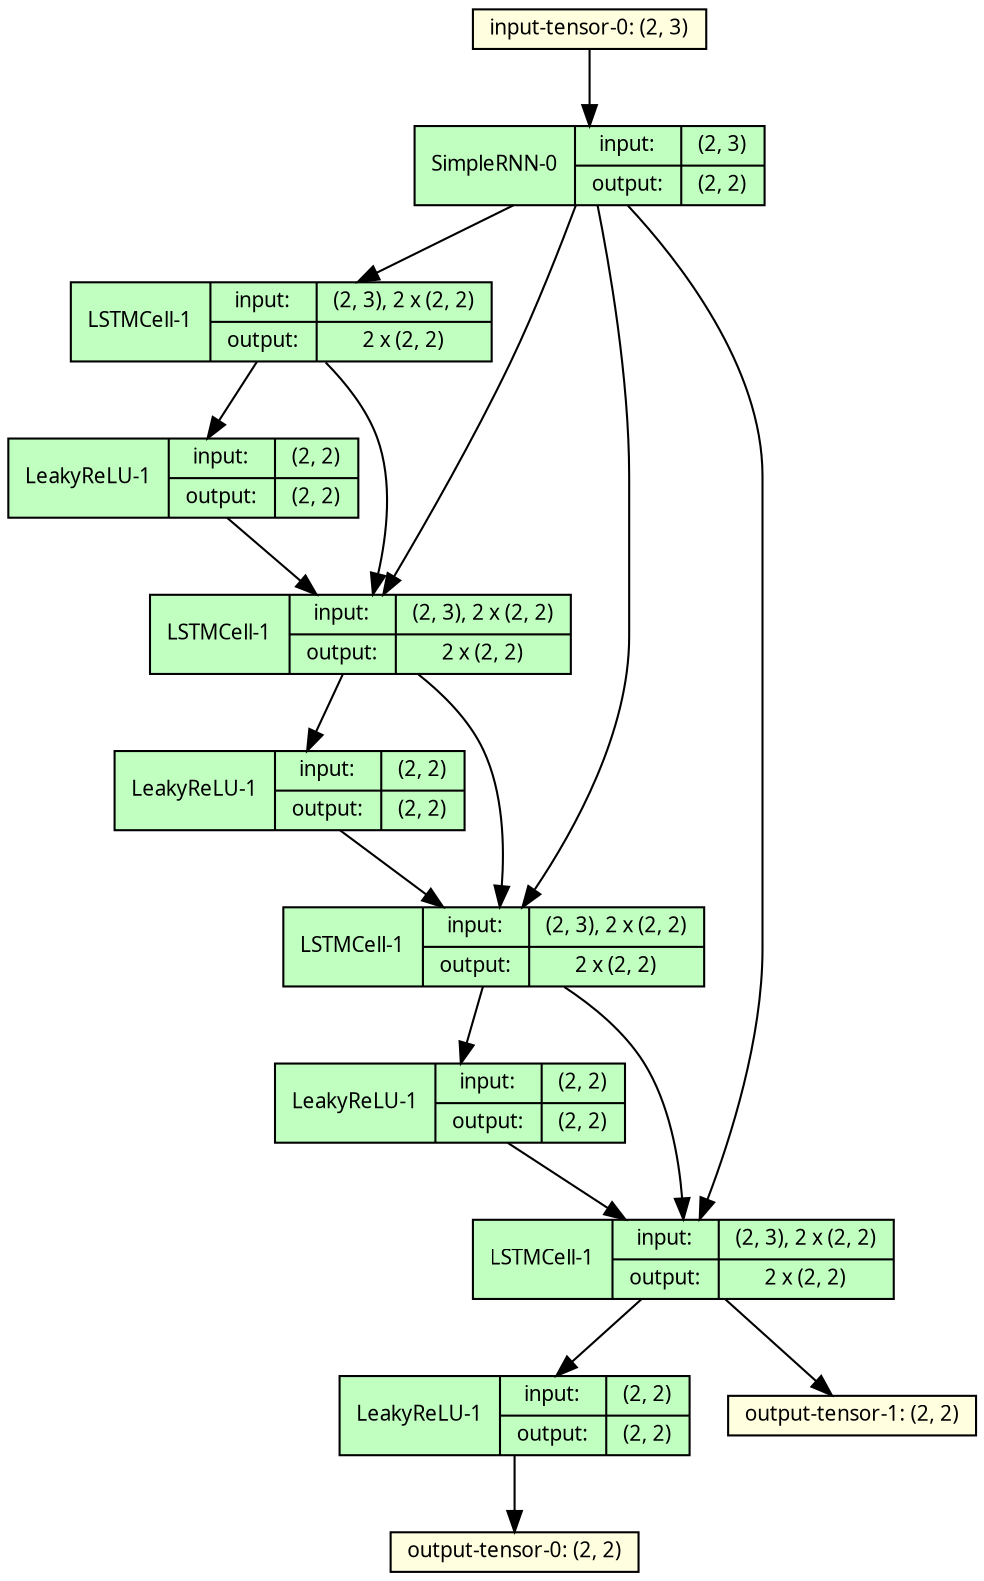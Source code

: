 strict digraph RecursiveNet {
	graph [ordering=in size="12.0,12.0"]
	node [align=left fontname="Linux libertine" fontsize=10 height=0.2 ranksep=0.1 shape=record style=filled]
	edge [fontsize=10]
	0 [label="input-tensor-0: (2, 3)" fillcolor=lightyellow]
	1 [label="SimpleRNN
-0|{input:|output:}|{(2, 3)|(2, 2)}" fillcolor=darkseagreen1]
	2 [label="LSTMCell
-1|{input:|output:}|{(2, 3), 2 x (2, 2)|2 x (2, 2)}" fillcolor=darkseagreen1]
	3 [label="LeakyReLU
-1|{input:|output:}|{(2, 2)|(2, 2)}" fillcolor=darkseagreen1]
	4 [label="LSTMCell
-1|{input:|output:}|{(2, 3), 2 x (2, 2)|2 x (2, 2)}" fillcolor=darkseagreen1]
	5 [label="LeakyReLU
-1|{input:|output:}|{(2, 2)|(2, 2)}" fillcolor=darkseagreen1]
	6 [label="LSTMCell
-1|{input:|output:}|{(2, 3), 2 x (2, 2)|2 x (2, 2)}" fillcolor=darkseagreen1]
	7 [label="LeakyReLU
-1|{input:|output:}|{(2, 2)|(2, 2)}" fillcolor=darkseagreen1]
	8 [label="LSTMCell
-1|{input:|output:}|{(2, 3), 2 x (2, 2)|2 x (2, 2)}" fillcolor=darkseagreen1]
	9 [label="LeakyReLU
-1|{input:|output:}|{(2, 2)|(2, 2)}" fillcolor=darkseagreen1]
	10 [label="output-tensor-0: (2, 2)" fillcolor=lightyellow]
	8 [label="LSTMCell
-1|{input:|output:}|{(2, 3), 2 x (2, 2)|2 x (2, 2)}" fillcolor=darkseagreen1]
	11 [label="output-tensor-1: (2, 2)" fillcolor=lightyellow]
	6 [label="LSTMCell
-1|{input:|output:}|{(2, 3), 2 x (2, 2)|2 x (2, 2)}" fillcolor=darkseagreen1]
	4 [label="LSTMCell
-1|{input:|output:}|{(2, 3), 2 x (2, 2)|2 x (2, 2)}" fillcolor=darkseagreen1]
	2 [label="LSTMCell
-1|{input:|output:}|{(2, 3), 2 x (2, 2)|2 x (2, 2)}" fillcolor=darkseagreen1]
	1 [label="SimpleRNN
-0|{input:|output:}|{(2, 3)|(2, 2)}" fillcolor=darkseagreen1]
	1 [label="SimpleRNN
-0|{input:|output:}|{(2, 3)|(2, 2)}" fillcolor=darkseagreen1]
	1 [label="SimpleRNN
-0|{input:|output:}|{(2, 3)|(2, 2)}" fillcolor=darkseagreen1]
	0 -> 1
	1 -> 2
	2 -> 3
	3 -> 4
	4 -> 5
	5 -> 6
	6 -> 7
	7 -> 8
	8 -> 9
	9 -> 10
	8 -> 11
	6 -> 8
	4 -> 6
	2 -> 4
	1 -> 4
	1 -> 6
	1 -> 8
}
strict digraph RecursiveNet {
	graph [ordering=in size="12.0,12.0"]
	node [align=left fontname="Linux libertine" fontsize=10 height=0.2 ranksep=0.1 shape=record style=filled]
	edge [fontsize=10]
	0 [label="input-tensor-0: (2, 3)" fillcolor=lightyellow]
	1 [label="SimpleRNN
-0|{input:|output:}|{(2, 3)|(2, 2)}" fillcolor=darkseagreen1]
	2 [label="LSTMCell
-1|{input:|output:}|{(2, 3), 2 x (2, 2)|2 x (2, 2)}" fillcolor=darkseagreen1]
	3 [label="LeakyReLU
-1|{input:|output:}|{(2, 2)|(2, 2)}" fillcolor=darkseagreen1]
	4 [label="LSTMCell
-1|{input:|output:}|{(2, 3), 2 x (2, 2)|2 x (2, 2)}" fillcolor=darkseagreen1]
	5 [label="LeakyReLU
-1|{input:|output:}|{(2, 2)|(2, 2)}" fillcolor=darkseagreen1]
	6 [label="LSTMCell
-1|{input:|output:}|{(2, 3), 2 x (2, 2)|2 x (2, 2)}" fillcolor=darkseagreen1]
	7 [label="LeakyReLU
-1|{input:|output:}|{(2, 2)|(2, 2)}" fillcolor=darkseagreen1]
	8 [label="LSTMCell
-1|{input:|output:}|{(2, 3), 2 x (2, 2)|2 x (2, 2)}" fillcolor=darkseagreen1]
	9 [label="LeakyReLU
-1|{input:|output:}|{(2, 2)|(2, 2)}" fillcolor=darkseagreen1]
	10 [label="output-tensor-0: (2, 2)" fillcolor=lightyellow]
	8 [label="LSTMCell
-1|{input:|output:}|{(2, 3), 2 x (2, 2)|2 x (2, 2)}" fillcolor=darkseagreen1]
	11 [label="output-tensor-1: (2, 2)" fillcolor=lightyellow]
	6 [label="LSTMCell
-1|{input:|output:}|{(2, 3), 2 x (2, 2)|2 x (2, 2)}" fillcolor=darkseagreen1]
	4 [label="LSTMCell
-1|{input:|output:}|{(2, 3), 2 x (2, 2)|2 x (2, 2)}" fillcolor=darkseagreen1]
	2 [label="LSTMCell
-1|{input:|output:}|{(2, 3), 2 x (2, 2)|2 x (2, 2)}" fillcolor=darkseagreen1]
	1 [label="SimpleRNN
-0|{input:|output:}|{(2, 3)|(2, 2)}" fillcolor=darkseagreen1]
	1 [label="SimpleRNN
-0|{input:|output:}|{(2, 3)|(2, 2)}" fillcolor=darkseagreen1]
	1 [label="SimpleRNN
-0|{input:|output:}|{(2, 3)|(2, 2)}" fillcolor=darkseagreen1]
	0 -> 1
	1 -> 2
	2 -> 3
	3 -> 4
	4 -> 5
	5 -> 6
	6 -> 7
	7 -> 8
	8 -> 9
	9 -> 10
	8 -> 11
	6 -> 8
	4 -> 6
	2 -> 4
	1 -> 4
	1 -> 6
	1 -> 8
}
